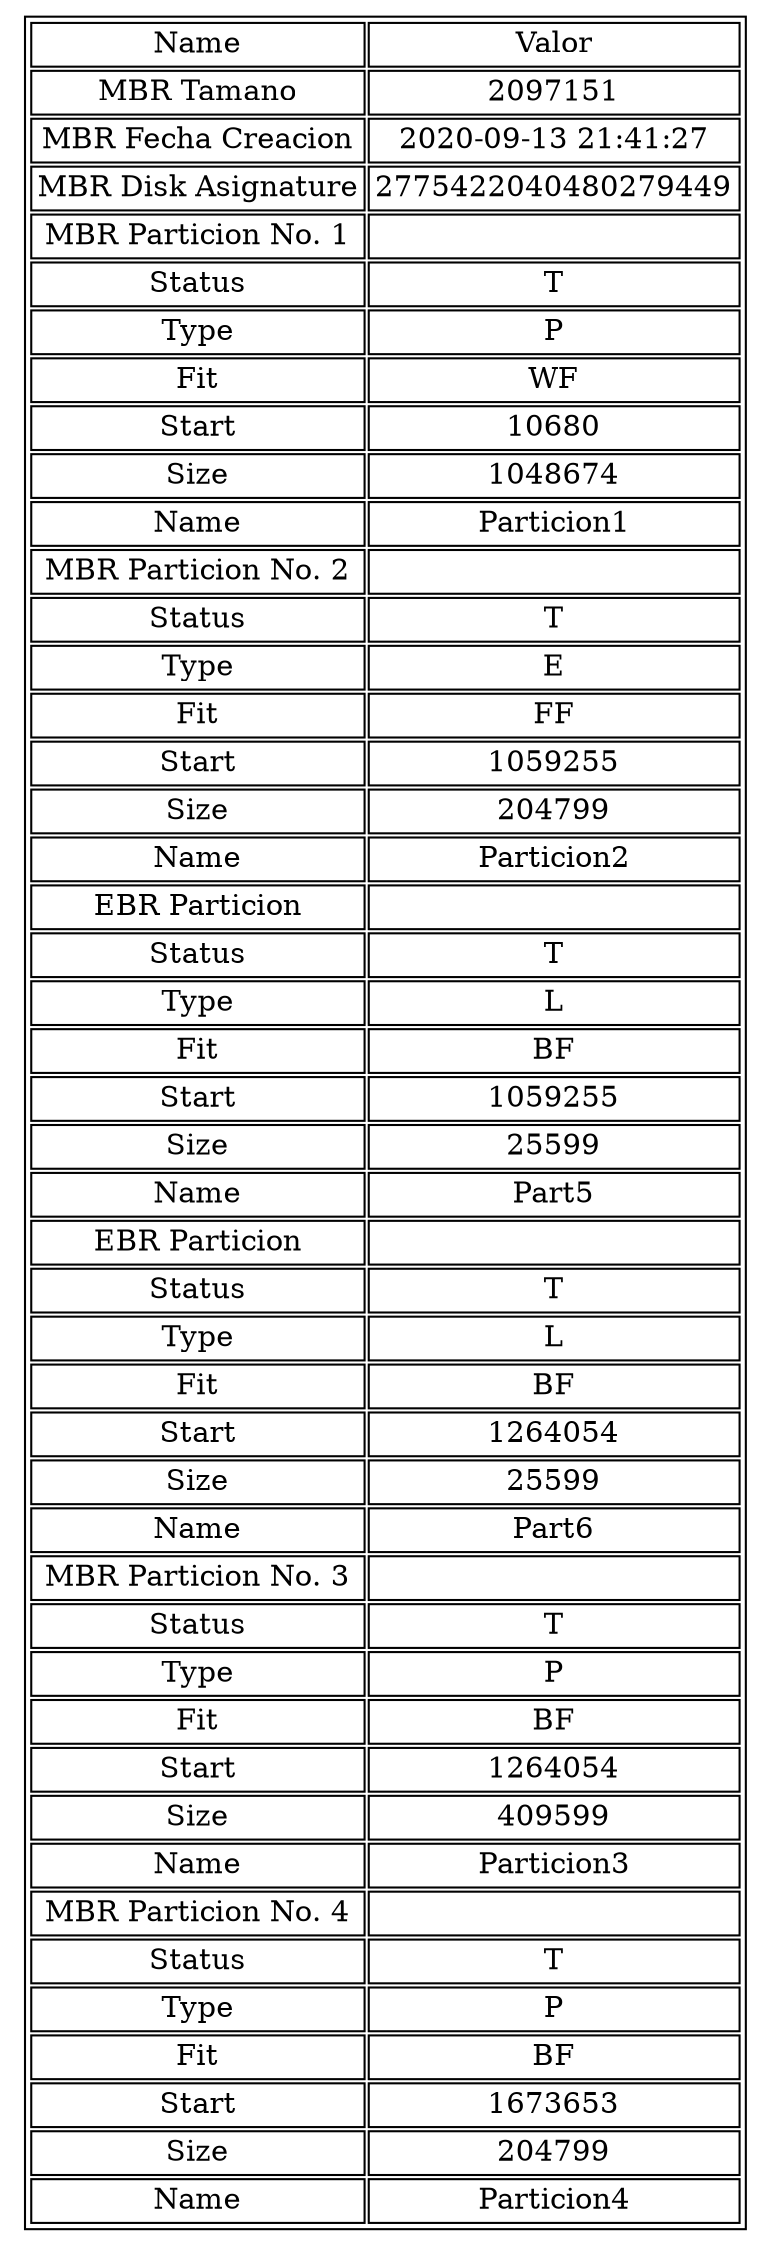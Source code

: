 digraph {
tbl [ 
shape=plaintext 
label=<
<table border='1' cellborder='1'>
<tr><td>Name</td><td>Valor</td></tr>
<tr><td>MBR Tamano</td><td>2097151</td></tr>
<tr><td>MBR Fecha Creacion</td><td>2020-09-13 21:41:27</td></tr>
<tr><td>MBR Disk Asignature</td><td>2775422040480279449</td></tr>
<tr><td>MBR Particion No. 1</td><td></td></tr>
<tr><td>Status</td><td>T</td></tr>
<tr><td>Type</td><td>P</td></tr>
<tr><td>Fit</td><td>WF</td></tr>
<tr><td>Start</td><td>10680</td></tr>
<tr><td>Size</td><td>1048674</td></tr>
<tr><td>Name</td><td>Particion1</td></tr>
<tr><td>MBR Particion No. 2</td><td></td></tr>
<tr><td>Status</td><td>T</td></tr>
<tr><td>Type</td><td>E</td></tr>
<tr><td>Fit</td><td>FF</td></tr>
<tr><td>Start</td><td>1059255</td></tr>
<tr><td>Size</td><td>204799</td></tr>
<tr><td>Name</td><td>Particion2</td></tr>
<tr><td>EBR Particion</td><td></td></tr>
<tr><td>Status</td><td>T</td></tr>
<tr><td>Type</td><td>L</td></tr>
<tr><td>Fit</td><td>BF</td></tr>
<tr><td>Start</td><td>1059255</td></tr>
<tr><td>Size</td><td>25599</td></tr>
<tr><td>Name</td><td>Part5</td></tr>
<tr><td>EBR Particion</td><td></td></tr>
<tr><td>Status</td><td>T</td></tr>
<tr><td>Type</td><td>L</td></tr>
<tr><td>Fit</td><td>BF</td></tr>
<tr><td>Start</td><td>1264054</td></tr>
<tr><td>Size</td><td>25599</td></tr>
<tr><td>Name</td><td>Part6</td></tr>
<tr><td>MBR Particion No. 3</td><td></td></tr>
<tr><td>Status</td><td>T</td></tr>
<tr><td>Type</td><td>P</td></tr>
<tr><td>Fit</td><td>BF</td></tr>
<tr><td>Start</td><td>1264054</td></tr>
<tr><td>Size</td><td>409599</td></tr>
<tr><td>Name</td><td>Particion3</td></tr>
<tr><td>MBR Particion No. 4</td><td></td></tr>
<tr><td>Status</td><td>T</td></tr>
<tr><td>Type</td><td>P</td></tr>
<tr><td>Fit</td><td>BF</td></tr>
<tr><td>Start</td><td>1673653</td></tr>
<tr><td>Size</td><td>204799</td></tr>
<tr><td>Name</td><td>Particion4</td></tr>
</table>
>];}